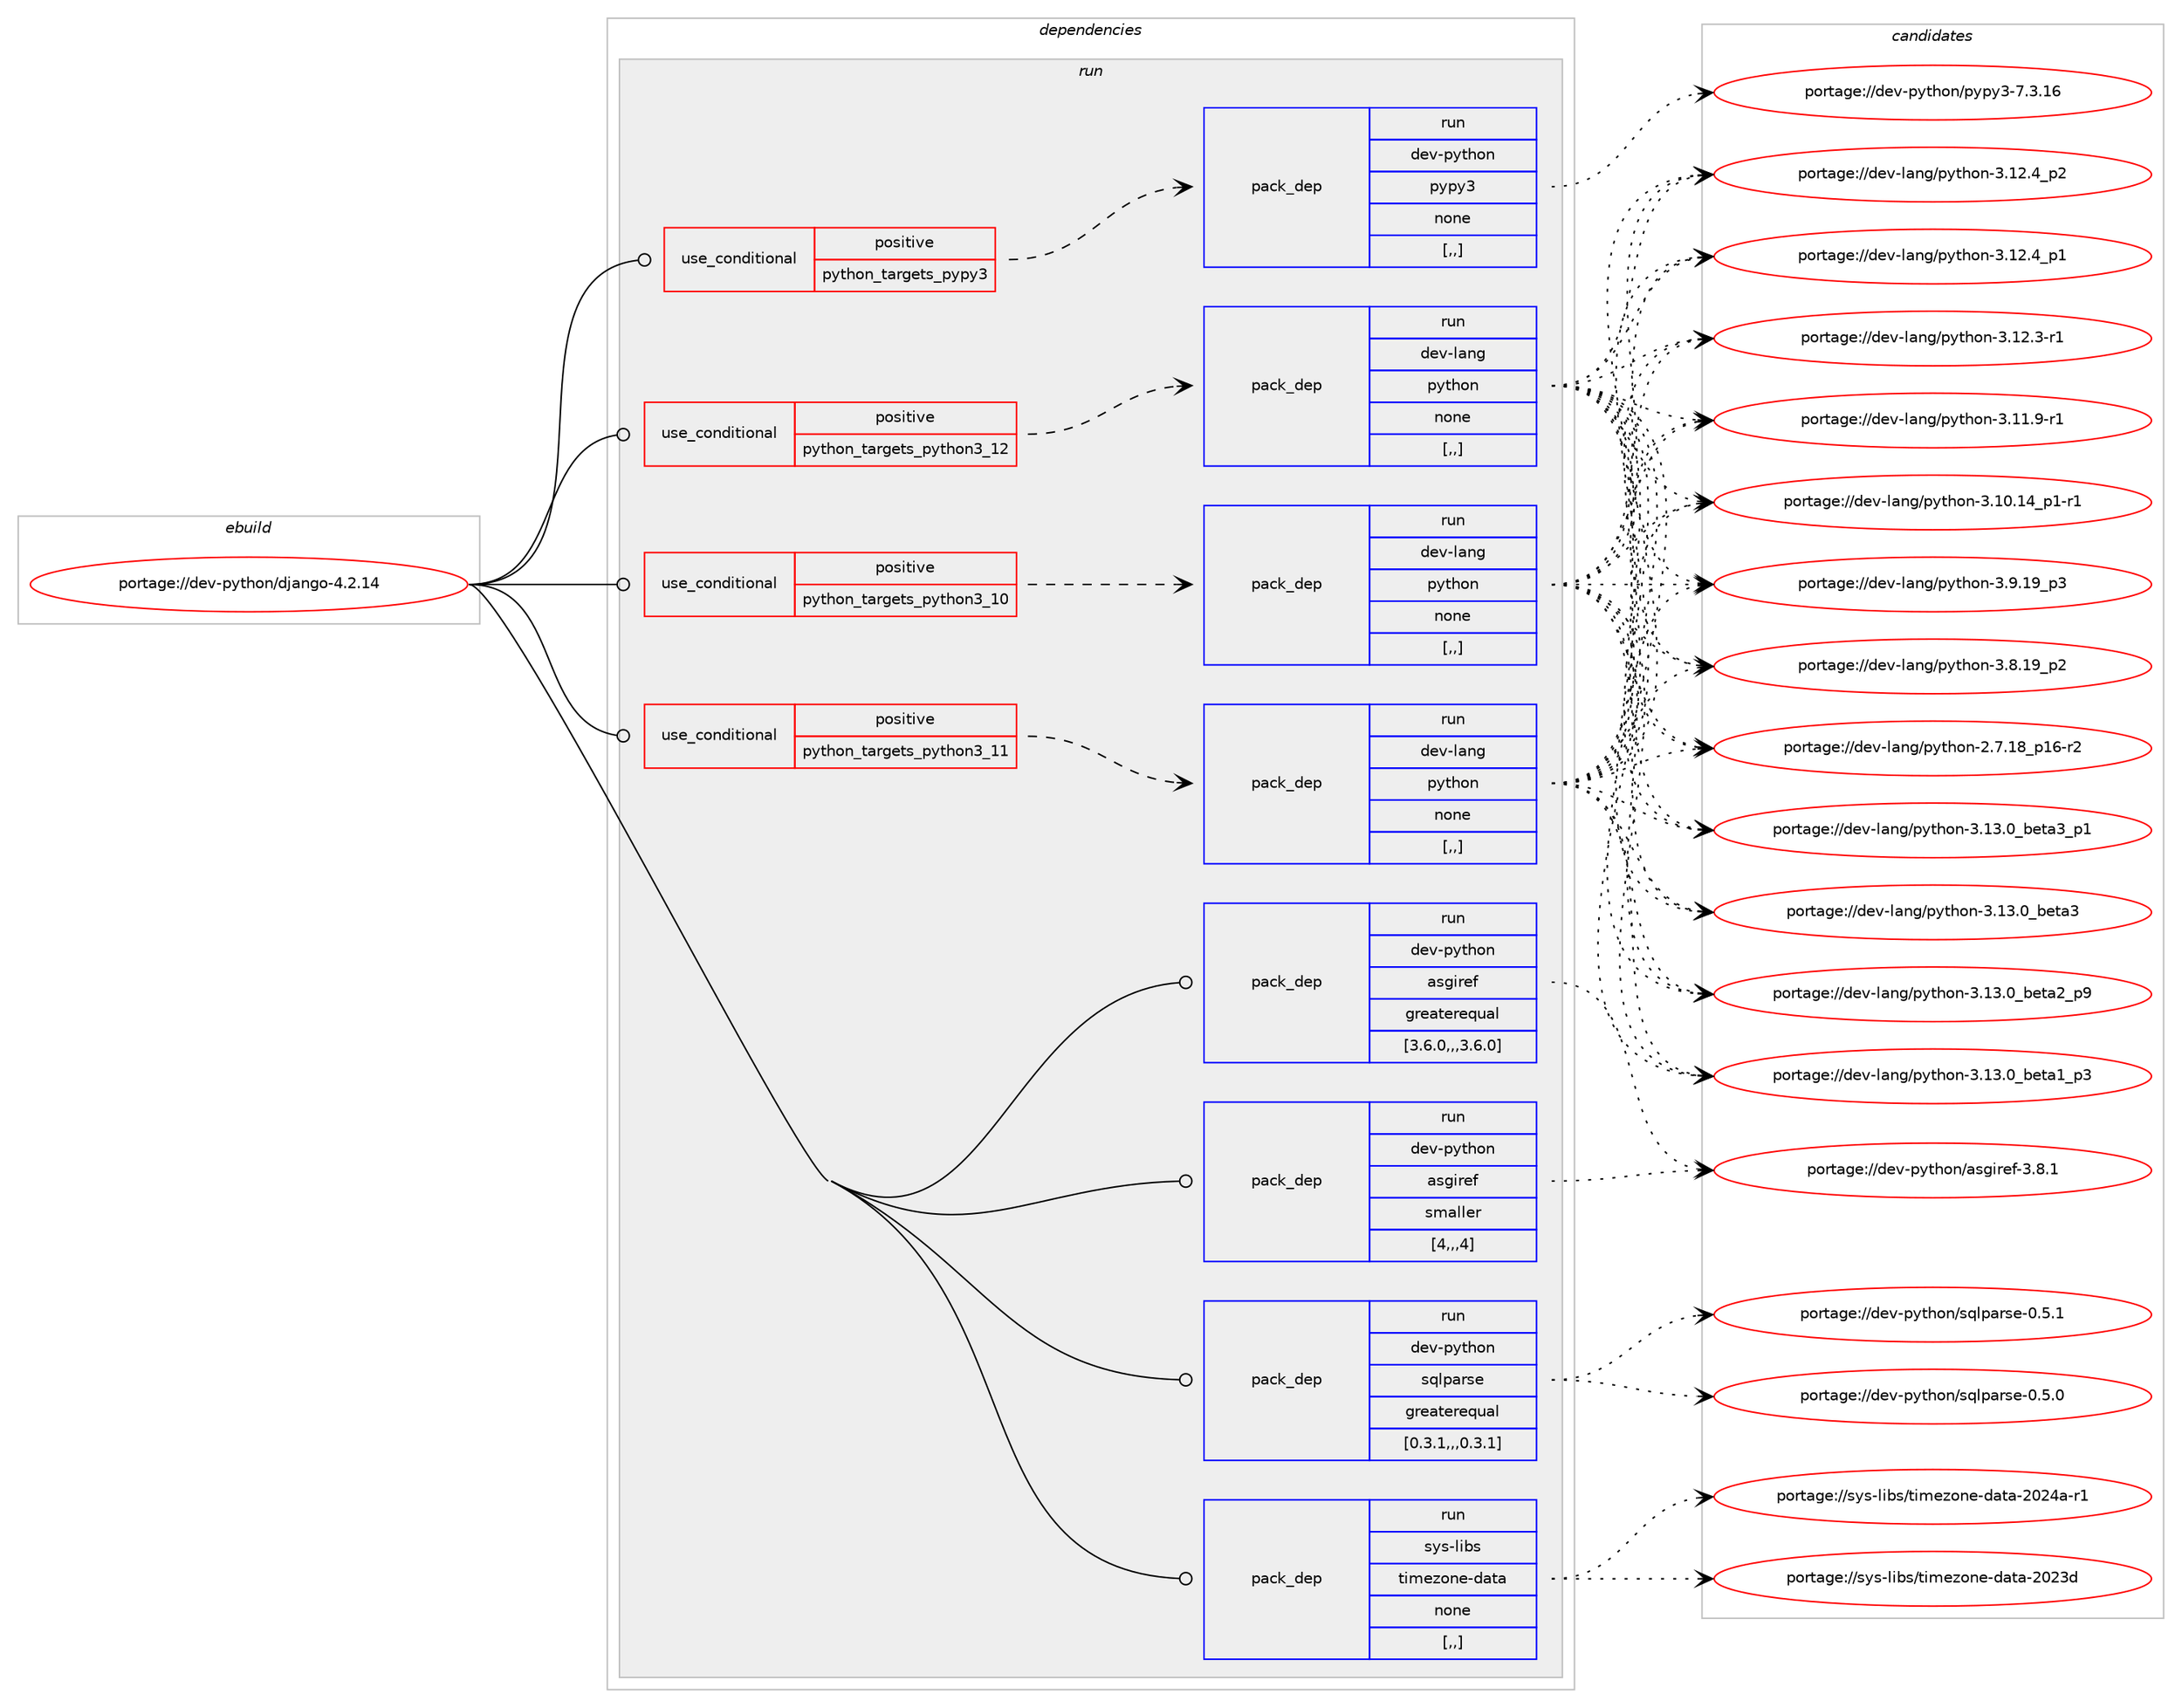 digraph prolog {

# *************
# Graph options
# *************

newrank=true;
concentrate=true;
compound=true;
graph [rankdir=LR,fontname=Helvetica,fontsize=10,ranksep=1.5];#, ranksep=2.5, nodesep=0.2];
edge  [arrowhead=vee];
node  [fontname=Helvetica,fontsize=10];

# **********
# The ebuild
# **********

subgraph cluster_leftcol {
color=gray;
label=<<i>ebuild</i>>;
id [label="portage://dev-python/django-4.2.14", color=red, width=4, href="../dev-python/django-4.2.14.svg"];
}

# ****************
# The dependencies
# ****************

subgraph cluster_midcol {
color=gray;
label=<<i>dependencies</i>>;
subgraph cluster_compile {
fillcolor="#eeeeee";
style=filled;
label=<<i>compile</i>>;
}
subgraph cluster_compileandrun {
fillcolor="#eeeeee";
style=filled;
label=<<i>compile and run</i>>;
}
subgraph cluster_run {
fillcolor="#eeeeee";
style=filled;
label=<<i>run</i>>;
subgraph cond32177 {
dependency144686 [label=<<TABLE BORDER="0" CELLBORDER="1" CELLSPACING="0" CELLPADDING="4"><TR><TD ROWSPAN="3" CELLPADDING="10">use_conditional</TD></TR><TR><TD>positive</TD></TR><TR><TD>python_targets_pypy3</TD></TR></TABLE>>, shape=none, color=red];
subgraph pack111263 {
dependency144687 [label=<<TABLE BORDER="0" CELLBORDER="1" CELLSPACING="0" CELLPADDING="4" WIDTH="220"><TR><TD ROWSPAN="6" CELLPADDING="30">pack_dep</TD></TR><TR><TD WIDTH="110">run</TD></TR><TR><TD>dev-python</TD></TR><TR><TD>pypy3</TD></TR><TR><TD>none</TD></TR><TR><TD>[,,]</TD></TR></TABLE>>, shape=none, color=blue];
}
dependency144686:e -> dependency144687:w [weight=20,style="dashed",arrowhead="vee"];
}
id:e -> dependency144686:w [weight=20,style="solid",arrowhead="odot"];
subgraph cond32178 {
dependency144688 [label=<<TABLE BORDER="0" CELLBORDER="1" CELLSPACING="0" CELLPADDING="4"><TR><TD ROWSPAN="3" CELLPADDING="10">use_conditional</TD></TR><TR><TD>positive</TD></TR><TR><TD>python_targets_python3_10</TD></TR></TABLE>>, shape=none, color=red];
subgraph pack111264 {
dependency144689 [label=<<TABLE BORDER="0" CELLBORDER="1" CELLSPACING="0" CELLPADDING="4" WIDTH="220"><TR><TD ROWSPAN="6" CELLPADDING="30">pack_dep</TD></TR><TR><TD WIDTH="110">run</TD></TR><TR><TD>dev-lang</TD></TR><TR><TD>python</TD></TR><TR><TD>none</TD></TR><TR><TD>[,,]</TD></TR></TABLE>>, shape=none, color=blue];
}
dependency144688:e -> dependency144689:w [weight=20,style="dashed",arrowhead="vee"];
}
id:e -> dependency144688:w [weight=20,style="solid",arrowhead="odot"];
subgraph cond32179 {
dependency144690 [label=<<TABLE BORDER="0" CELLBORDER="1" CELLSPACING="0" CELLPADDING="4"><TR><TD ROWSPAN="3" CELLPADDING="10">use_conditional</TD></TR><TR><TD>positive</TD></TR><TR><TD>python_targets_python3_11</TD></TR></TABLE>>, shape=none, color=red];
subgraph pack111265 {
dependency144691 [label=<<TABLE BORDER="0" CELLBORDER="1" CELLSPACING="0" CELLPADDING="4" WIDTH="220"><TR><TD ROWSPAN="6" CELLPADDING="30">pack_dep</TD></TR><TR><TD WIDTH="110">run</TD></TR><TR><TD>dev-lang</TD></TR><TR><TD>python</TD></TR><TR><TD>none</TD></TR><TR><TD>[,,]</TD></TR></TABLE>>, shape=none, color=blue];
}
dependency144690:e -> dependency144691:w [weight=20,style="dashed",arrowhead="vee"];
}
id:e -> dependency144690:w [weight=20,style="solid",arrowhead="odot"];
subgraph cond32180 {
dependency144692 [label=<<TABLE BORDER="0" CELLBORDER="1" CELLSPACING="0" CELLPADDING="4"><TR><TD ROWSPAN="3" CELLPADDING="10">use_conditional</TD></TR><TR><TD>positive</TD></TR><TR><TD>python_targets_python3_12</TD></TR></TABLE>>, shape=none, color=red];
subgraph pack111266 {
dependency144693 [label=<<TABLE BORDER="0" CELLBORDER="1" CELLSPACING="0" CELLPADDING="4" WIDTH="220"><TR><TD ROWSPAN="6" CELLPADDING="30">pack_dep</TD></TR><TR><TD WIDTH="110">run</TD></TR><TR><TD>dev-lang</TD></TR><TR><TD>python</TD></TR><TR><TD>none</TD></TR><TR><TD>[,,]</TD></TR></TABLE>>, shape=none, color=blue];
}
dependency144692:e -> dependency144693:w [weight=20,style="dashed",arrowhead="vee"];
}
id:e -> dependency144692:w [weight=20,style="solid",arrowhead="odot"];
subgraph pack111267 {
dependency144694 [label=<<TABLE BORDER="0" CELLBORDER="1" CELLSPACING="0" CELLPADDING="4" WIDTH="220"><TR><TD ROWSPAN="6" CELLPADDING="30">pack_dep</TD></TR><TR><TD WIDTH="110">run</TD></TR><TR><TD>dev-python</TD></TR><TR><TD>asgiref</TD></TR><TR><TD>greaterequal</TD></TR><TR><TD>[3.6.0,,,3.6.0]</TD></TR></TABLE>>, shape=none, color=blue];
}
id:e -> dependency144694:w [weight=20,style="solid",arrowhead="odot"];
subgraph pack111268 {
dependency144695 [label=<<TABLE BORDER="0" CELLBORDER="1" CELLSPACING="0" CELLPADDING="4" WIDTH="220"><TR><TD ROWSPAN="6" CELLPADDING="30">pack_dep</TD></TR><TR><TD WIDTH="110">run</TD></TR><TR><TD>dev-python</TD></TR><TR><TD>asgiref</TD></TR><TR><TD>smaller</TD></TR><TR><TD>[4,,,4]</TD></TR></TABLE>>, shape=none, color=blue];
}
id:e -> dependency144695:w [weight=20,style="solid",arrowhead="odot"];
subgraph pack111269 {
dependency144696 [label=<<TABLE BORDER="0" CELLBORDER="1" CELLSPACING="0" CELLPADDING="4" WIDTH="220"><TR><TD ROWSPAN="6" CELLPADDING="30">pack_dep</TD></TR><TR><TD WIDTH="110">run</TD></TR><TR><TD>dev-python</TD></TR><TR><TD>sqlparse</TD></TR><TR><TD>greaterequal</TD></TR><TR><TD>[0.3.1,,,0.3.1]</TD></TR></TABLE>>, shape=none, color=blue];
}
id:e -> dependency144696:w [weight=20,style="solid",arrowhead="odot"];
subgraph pack111270 {
dependency144697 [label=<<TABLE BORDER="0" CELLBORDER="1" CELLSPACING="0" CELLPADDING="4" WIDTH="220"><TR><TD ROWSPAN="6" CELLPADDING="30">pack_dep</TD></TR><TR><TD WIDTH="110">run</TD></TR><TR><TD>sys-libs</TD></TR><TR><TD>timezone-data</TD></TR><TR><TD>none</TD></TR><TR><TD>[,,]</TD></TR></TABLE>>, shape=none, color=blue];
}
id:e -> dependency144697:w [weight=20,style="solid",arrowhead="odot"];
}
}

# **************
# The candidates
# **************

subgraph cluster_choices {
rank=same;
color=gray;
label=<<i>candidates</i>>;

subgraph choice111263 {
color=black;
nodesep=1;
choice10010111845112121116104111110471121211121215145554651464954 [label="portage://dev-python/pypy3-7.3.16", color=red, width=4,href="../dev-python/pypy3-7.3.16.svg"];
dependency144687:e -> choice10010111845112121116104111110471121211121215145554651464954:w [style=dotted,weight="100"];
}
subgraph choice111264 {
color=black;
nodesep=1;
choice10010111845108971101034711212111610411111045514649514648959810111697519511249 [label="portage://dev-lang/python-3.13.0_beta3_p1", color=red, width=4,href="../dev-lang/python-3.13.0_beta3_p1.svg"];
choice1001011184510897110103471121211161041111104551464951464895981011169751 [label="portage://dev-lang/python-3.13.0_beta3", color=red, width=4,href="../dev-lang/python-3.13.0_beta3.svg"];
choice10010111845108971101034711212111610411111045514649514648959810111697509511257 [label="portage://dev-lang/python-3.13.0_beta2_p9", color=red, width=4,href="../dev-lang/python-3.13.0_beta2_p9.svg"];
choice10010111845108971101034711212111610411111045514649514648959810111697499511251 [label="portage://dev-lang/python-3.13.0_beta1_p3", color=red, width=4,href="../dev-lang/python-3.13.0_beta1_p3.svg"];
choice100101118451089711010347112121116104111110455146495046529511250 [label="portage://dev-lang/python-3.12.4_p2", color=red, width=4,href="../dev-lang/python-3.12.4_p2.svg"];
choice100101118451089711010347112121116104111110455146495046529511249 [label="portage://dev-lang/python-3.12.4_p1", color=red, width=4,href="../dev-lang/python-3.12.4_p1.svg"];
choice100101118451089711010347112121116104111110455146495046514511449 [label="portage://dev-lang/python-3.12.3-r1", color=red, width=4,href="../dev-lang/python-3.12.3-r1.svg"];
choice100101118451089711010347112121116104111110455146494946574511449 [label="portage://dev-lang/python-3.11.9-r1", color=red, width=4,href="../dev-lang/python-3.11.9-r1.svg"];
choice100101118451089711010347112121116104111110455146494846495295112494511449 [label="portage://dev-lang/python-3.10.14_p1-r1", color=red, width=4,href="../dev-lang/python-3.10.14_p1-r1.svg"];
choice100101118451089711010347112121116104111110455146574649579511251 [label="portage://dev-lang/python-3.9.19_p3", color=red, width=4,href="../dev-lang/python-3.9.19_p3.svg"];
choice100101118451089711010347112121116104111110455146564649579511250 [label="portage://dev-lang/python-3.8.19_p2", color=red, width=4,href="../dev-lang/python-3.8.19_p2.svg"];
choice100101118451089711010347112121116104111110455046554649569511249544511450 [label="portage://dev-lang/python-2.7.18_p16-r2", color=red, width=4,href="../dev-lang/python-2.7.18_p16-r2.svg"];
dependency144689:e -> choice10010111845108971101034711212111610411111045514649514648959810111697519511249:w [style=dotted,weight="100"];
dependency144689:e -> choice1001011184510897110103471121211161041111104551464951464895981011169751:w [style=dotted,weight="100"];
dependency144689:e -> choice10010111845108971101034711212111610411111045514649514648959810111697509511257:w [style=dotted,weight="100"];
dependency144689:e -> choice10010111845108971101034711212111610411111045514649514648959810111697499511251:w [style=dotted,weight="100"];
dependency144689:e -> choice100101118451089711010347112121116104111110455146495046529511250:w [style=dotted,weight="100"];
dependency144689:e -> choice100101118451089711010347112121116104111110455146495046529511249:w [style=dotted,weight="100"];
dependency144689:e -> choice100101118451089711010347112121116104111110455146495046514511449:w [style=dotted,weight="100"];
dependency144689:e -> choice100101118451089711010347112121116104111110455146494946574511449:w [style=dotted,weight="100"];
dependency144689:e -> choice100101118451089711010347112121116104111110455146494846495295112494511449:w [style=dotted,weight="100"];
dependency144689:e -> choice100101118451089711010347112121116104111110455146574649579511251:w [style=dotted,weight="100"];
dependency144689:e -> choice100101118451089711010347112121116104111110455146564649579511250:w [style=dotted,weight="100"];
dependency144689:e -> choice100101118451089711010347112121116104111110455046554649569511249544511450:w [style=dotted,weight="100"];
}
subgraph choice111265 {
color=black;
nodesep=1;
choice10010111845108971101034711212111610411111045514649514648959810111697519511249 [label="portage://dev-lang/python-3.13.0_beta3_p1", color=red, width=4,href="../dev-lang/python-3.13.0_beta3_p1.svg"];
choice1001011184510897110103471121211161041111104551464951464895981011169751 [label="portage://dev-lang/python-3.13.0_beta3", color=red, width=4,href="../dev-lang/python-3.13.0_beta3.svg"];
choice10010111845108971101034711212111610411111045514649514648959810111697509511257 [label="portage://dev-lang/python-3.13.0_beta2_p9", color=red, width=4,href="../dev-lang/python-3.13.0_beta2_p9.svg"];
choice10010111845108971101034711212111610411111045514649514648959810111697499511251 [label="portage://dev-lang/python-3.13.0_beta1_p3", color=red, width=4,href="../dev-lang/python-3.13.0_beta1_p3.svg"];
choice100101118451089711010347112121116104111110455146495046529511250 [label="portage://dev-lang/python-3.12.4_p2", color=red, width=4,href="../dev-lang/python-3.12.4_p2.svg"];
choice100101118451089711010347112121116104111110455146495046529511249 [label="portage://dev-lang/python-3.12.4_p1", color=red, width=4,href="../dev-lang/python-3.12.4_p1.svg"];
choice100101118451089711010347112121116104111110455146495046514511449 [label="portage://dev-lang/python-3.12.3-r1", color=red, width=4,href="../dev-lang/python-3.12.3-r1.svg"];
choice100101118451089711010347112121116104111110455146494946574511449 [label="portage://dev-lang/python-3.11.9-r1", color=red, width=4,href="../dev-lang/python-3.11.9-r1.svg"];
choice100101118451089711010347112121116104111110455146494846495295112494511449 [label="portage://dev-lang/python-3.10.14_p1-r1", color=red, width=4,href="../dev-lang/python-3.10.14_p1-r1.svg"];
choice100101118451089711010347112121116104111110455146574649579511251 [label="portage://dev-lang/python-3.9.19_p3", color=red, width=4,href="../dev-lang/python-3.9.19_p3.svg"];
choice100101118451089711010347112121116104111110455146564649579511250 [label="portage://dev-lang/python-3.8.19_p2", color=red, width=4,href="../dev-lang/python-3.8.19_p2.svg"];
choice100101118451089711010347112121116104111110455046554649569511249544511450 [label="portage://dev-lang/python-2.7.18_p16-r2", color=red, width=4,href="../dev-lang/python-2.7.18_p16-r2.svg"];
dependency144691:e -> choice10010111845108971101034711212111610411111045514649514648959810111697519511249:w [style=dotted,weight="100"];
dependency144691:e -> choice1001011184510897110103471121211161041111104551464951464895981011169751:w [style=dotted,weight="100"];
dependency144691:e -> choice10010111845108971101034711212111610411111045514649514648959810111697509511257:w [style=dotted,weight="100"];
dependency144691:e -> choice10010111845108971101034711212111610411111045514649514648959810111697499511251:w [style=dotted,weight="100"];
dependency144691:e -> choice100101118451089711010347112121116104111110455146495046529511250:w [style=dotted,weight="100"];
dependency144691:e -> choice100101118451089711010347112121116104111110455146495046529511249:w [style=dotted,weight="100"];
dependency144691:e -> choice100101118451089711010347112121116104111110455146495046514511449:w [style=dotted,weight="100"];
dependency144691:e -> choice100101118451089711010347112121116104111110455146494946574511449:w [style=dotted,weight="100"];
dependency144691:e -> choice100101118451089711010347112121116104111110455146494846495295112494511449:w [style=dotted,weight="100"];
dependency144691:e -> choice100101118451089711010347112121116104111110455146574649579511251:w [style=dotted,weight="100"];
dependency144691:e -> choice100101118451089711010347112121116104111110455146564649579511250:w [style=dotted,weight="100"];
dependency144691:e -> choice100101118451089711010347112121116104111110455046554649569511249544511450:w [style=dotted,weight="100"];
}
subgraph choice111266 {
color=black;
nodesep=1;
choice10010111845108971101034711212111610411111045514649514648959810111697519511249 [label="portage://dev-lang/python-3.13.0_beta3_p1", color=red, width=4,href="../dev-lang/python-3.13.0_beta3_p1.svg"];
choice1001011184510897110103471121211161041111104551464951464895981011169751 [label="portage://dev-lang/python-3.13.0_beta3", color=red, width=4,href="../dev-lang/python-3.13.0_beta3.svg"];
choice10010111845108971101034711212111610411111045514649514648959810111697509511257 [label="portage://dev-lang/python-3.13.0_beta2_p9", color=red, width=4,href="../dev-lang/python-3.13.0_beta2_p9.svg"];
choice10010111845108971101034711212111610411111045514649514648959810111697499511251 [label="portage://dev-lang/python-3.13.0_beta1_p3", color=red, width=4,href="../dev-lang/python-3.13.0_beta1_p3.svg"];
choice100101118451089711010347112121116104111110455146495046529511250 [label="portage://dev-lang/python-3.12.4_p2", color=red, width=4,href="../dev-lang/python-3.12.4_p2.svg"];
choice100101118451089711010347112121116104111110455146495046529511249 [label="portage://dev-lang/python-3.12.4_p1", color=red, width=4,href="../dev-lang/python-3.12.4_p1.svg"];
choice100101118451089711010347112121116104111110455146495046514511449 [label="portage://dev-lang/python-3.12.3-r1", color=red, width=4,href="../dev-lang/python-3.12.3-r1.svg"];
choice100101118451089711010347112121116104111110455146494946574511449 [label="portage://dev-lang/python-3.11.9-r1", color=red, width=4,href="../dev-lang/python-3.11.9-r1.svg"];
choice100101118451089711010347112121116104111110455146494846495295112494511449 [label="portage://dev-lang/python-3.10.14_p1-r1", color=red, width=4,href="../dev-lang/python-3.10.14_p1-r1.svg"];
choice100101118451089711010347112121116104111110455146574649579511251 [label="portage://dev-lang/python-3.9.19_p3", color=red, width=4,href="../dev-lang/python-3.9.19_p3.svg"];
choice100101118451089711010347112121116104111110455146564649579511250 [label="portage://dev-lang/python-3.8.19_p2", color=red, width=4,href="../dev-lang/python-3.8.19_p2.svg"];
choice100101118451089711010347112121116104111110455046554649569511249544511450 [label="portage://dev-lang/python-2.7.18_p16-r2", color=red, width=4,href="../dev-lang/python-2.7.18_p16-r2.svg"];
dependency144693:e -> choice10010111845108971101034711212111610411111045514649514648959810111697519511249:w [style=dotted,weight="100"];
dependency144693:e -> choice1001011184510897110103471121211161041111104551464951464895981011169751:w [style=dotted,weight="100"];
dependency144693:e -> choice10010111845108971101034711212111610411111045514649514648959810111697509511257:w [style=dotted,weight="100"];
dependency144693:e -> choice10010111845108971101034711212111610411111045514649514648959810111697499511251:w [style=dotted,weight="100"];
dependency144693:e -> choice100101118451089711010347112121116104111110455146495046529511250:w [style=dotted,weight="100"];
dependency144693:e -> choice100101118451089711010347112121116104111110455146495046529511249:w [style=dotted,weight="100"];
dependency144693:e -> choice100101118451089711010347112121116104111110455146495046514511449:w [style=dotted,weight="100"];
dependency144693:e -> choice100101118451089711010347112121116104111110455146494946574511449:w [style=dotted,weight="100"];
dependency144693:e -> choice100101118451089711010347112121116104111110455146494846495295112494511449:w [style=dotted,weight="100"];
dependency144693:e -> choice100101118451089711010347112121116104111110455146574649579511251:w [style=dotted,weight="100"];
dependency144693:e -> choice100101118451089711010347112121116104111110455146564649579511250:w [style=dotted,weight="100"];
dependency144693:e -> choice100101118451089711010347112121116104111110455046554649569511249544511450:w [style=dotted,weight="100"];
}
subgraph choice111267 {
color=black;
nodesep=1;
choice100101118451121211161041111104797115103105114101102455146564649 [label="portage://dev-python/asgiref-3.8.1", color=red, width=4,href="../dev-python/asgiref-3.8.1.svg"];
dependency144694:e -> choice100101118451121211161041111104797115103105114101102455146564649:w [style=dotted,weight="100"];
}
subgraph choice111268 {
color=black;
nodesep=1;
choice100101118451121211161041111104797115103105114101102455146564649 [label="portage://dev-python/asgiref-3.8.1", color=red, width=4,href="../dev-python/asgiref-3.8.1.svg"];
dependency144695:e -> choice100101118451121211161041111104797115103105114101102455146564649:w [style=dotted,weight="100"];
}
subgraph choice111269 {
color=black;
nodesep=1;
choice100101118451121211161041111104711511310811297114115101454846534649 [label="portage://dev-python/sqlparse-0.5.1", color=red, width=4,href="../dev-python/sqlparse-0.5.1.svg"];
choice100101118451121211161041111104711511310811297114115101454846534648 [label="portage://dev-python/sqlparse-0.5.0", color=red, width=4,href="../dev-python/sqlparse-0.5.0.svg"];
dependency144696:e -> choice100101118451121211161041111104711511310811297114115101454846534649:w [style=dotted,weight="100"];
dependency144696:e -> choice100101118451121211161041111104711511310811297114115101454846534648:w [style=dotted,weight="100"];
}
subgraph choice111270 {
color=black;
nodesep=1;
choice1151211154510810598115471161051091011221111101014510097116974550485052974511449 [label="portage://sys-libs/timezone-data-2024a-r1", color=red, width=4,href="../sys-libs/timezone-data-2024a-r1.svg"];
choice1151211154510810598115471161051091011221111101014510097116974550485051100 [label="portage://sys-libs/timezone-data-2023d", color=red, width=4,href="../sys-libs/timezone-data-2023d.svg"];
dependency144697:e -> choice1151211154510810598115471161051091011221111101014510097116974550485052974511449:w [style=dotted,weight="100"];
dependency144697:e -> choice1151211154510810598115471161051091011221111101014510097116974550485051100:w [style=dotted,weight="100"];
}
}

}
